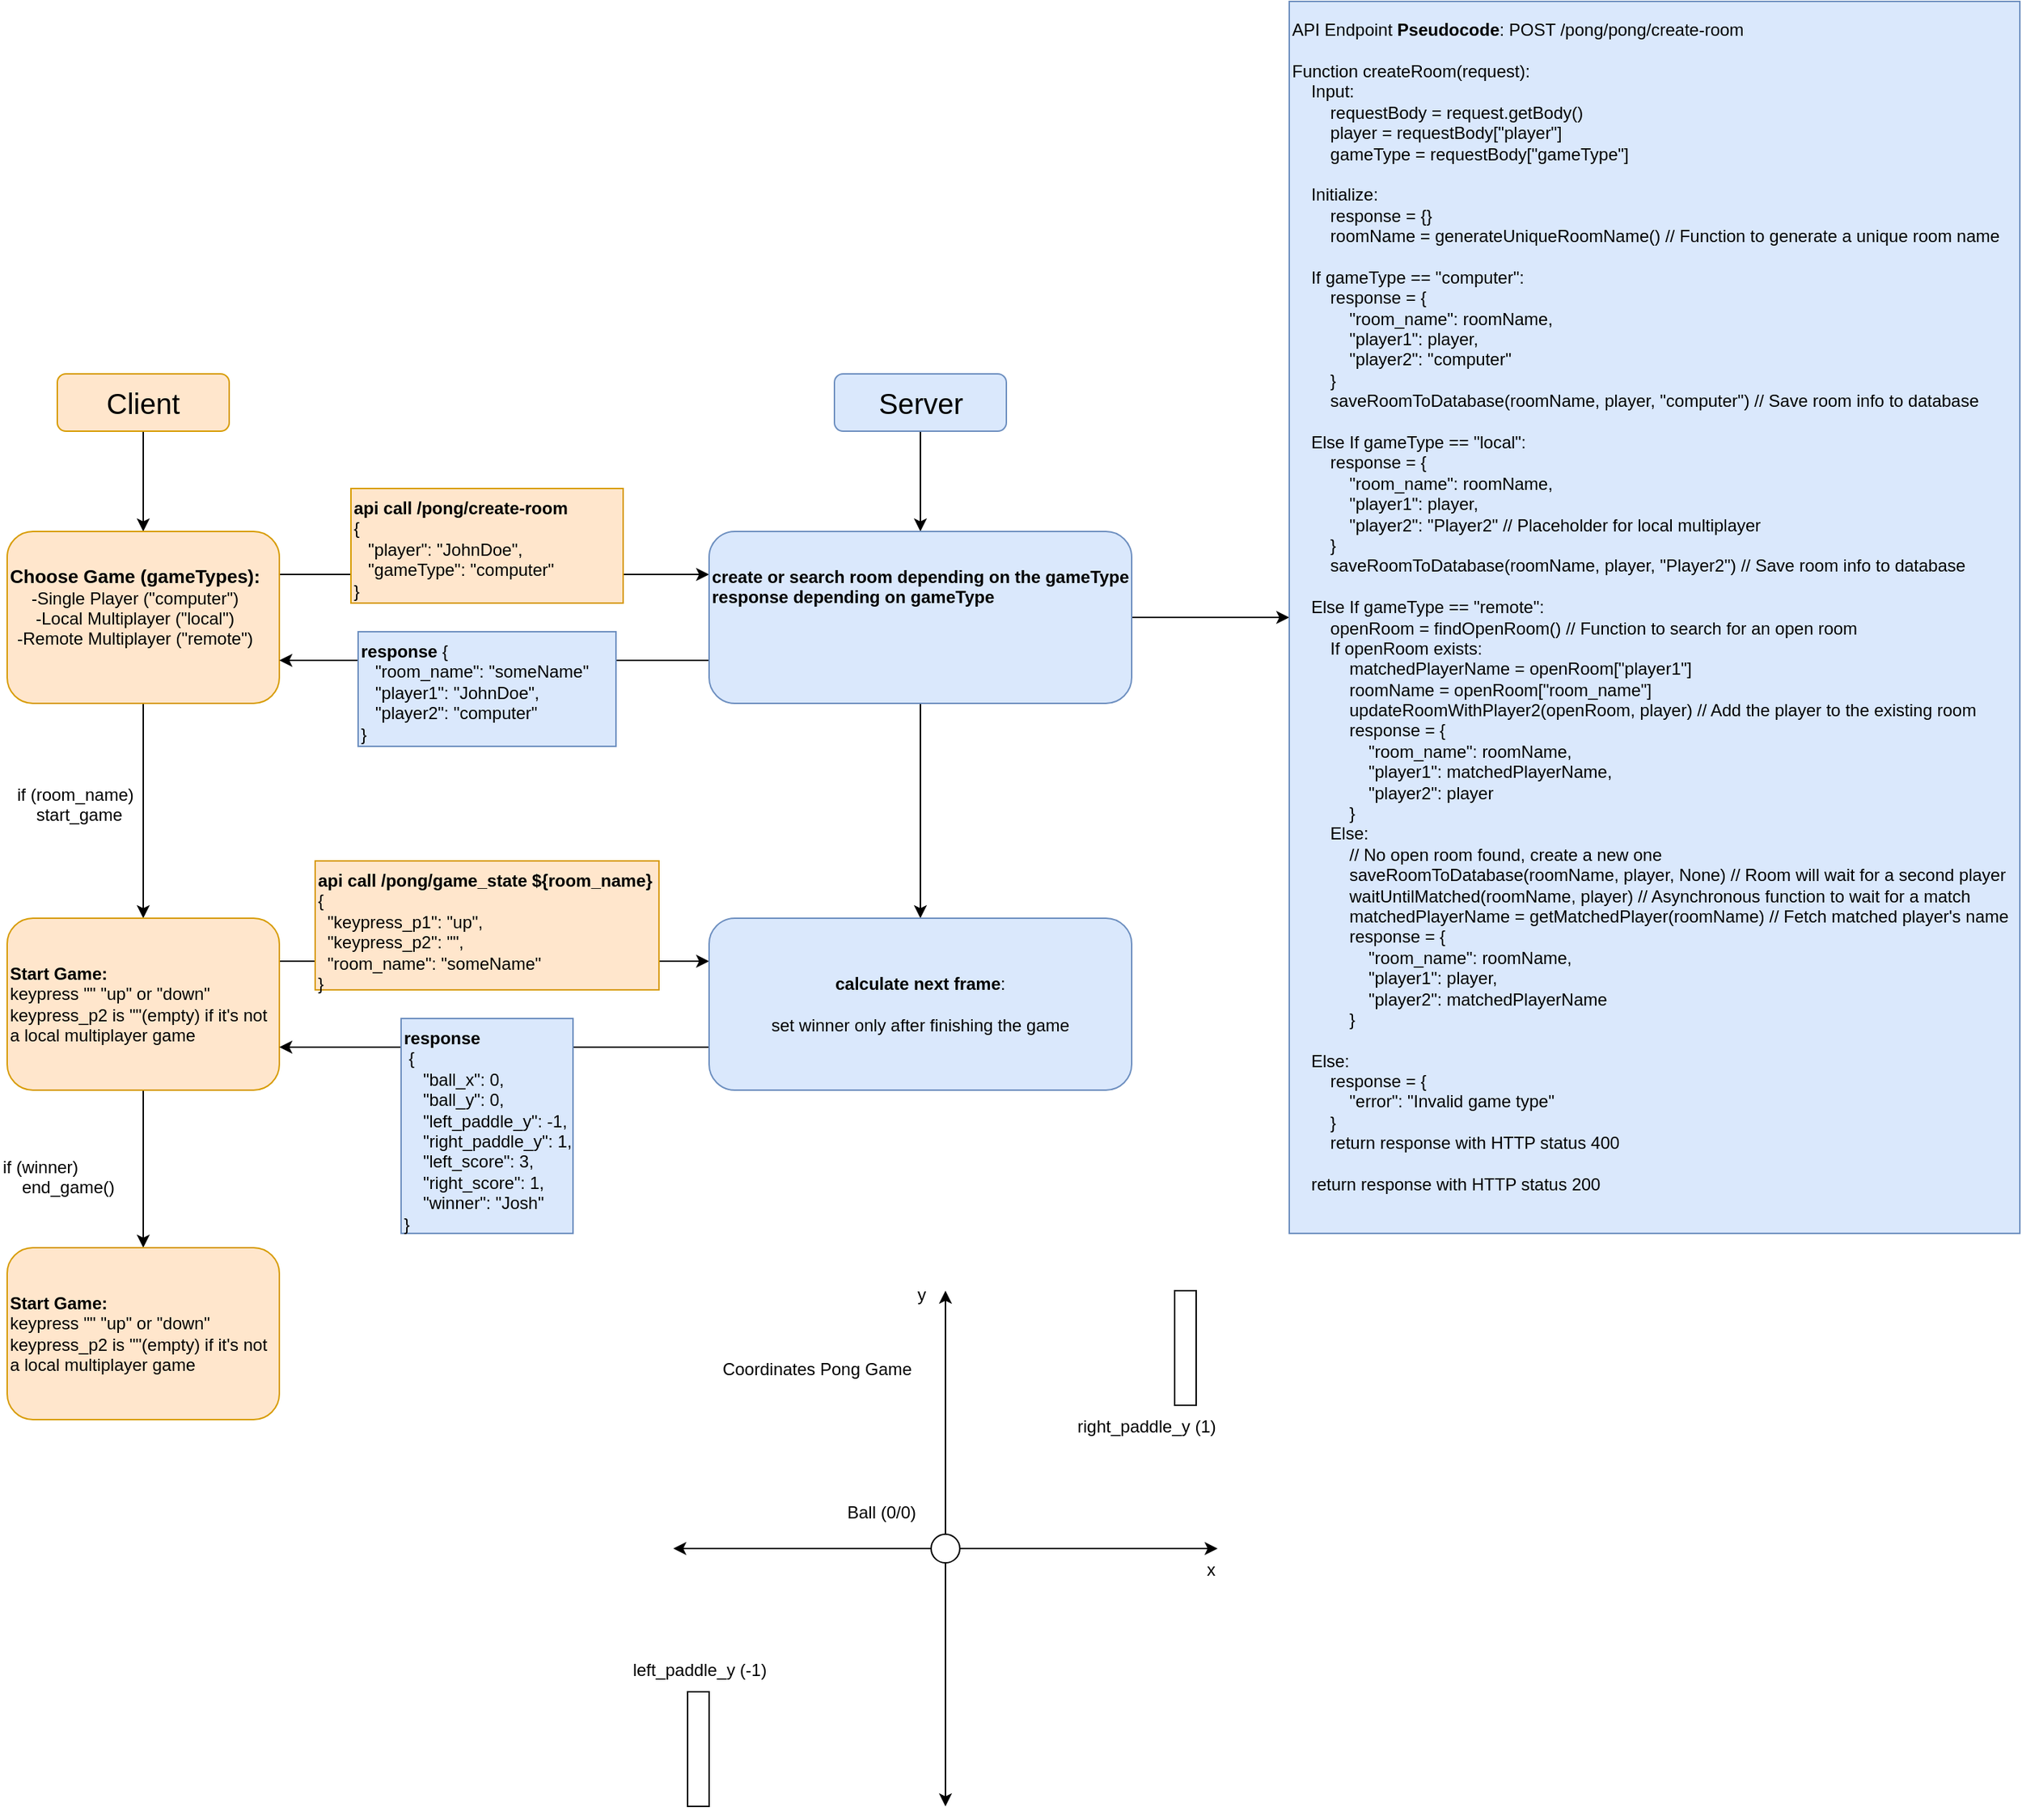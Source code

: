<mxfile version="24.8.6">
  <diagram name="Page-1" id="DvOJFajsWsDJkNUpYscc">
    <mxGraphModel dx="1364" dy="1895" grid="1" gridSize="10" guides="1" tooltips="1" connect="1" arrows="1" fold="1" page="1" pageScale="1" pageWidth="850" pageHeight="1100" math="0" shadow="0">
      <root>
        <mxCell id="0" />
        <mxCell id="1" parent="0" />
        <mxCell id="2lE5Eo7Lk-MTYAhb3dyY-4" value="" style="edgeStyle=orthogonalEdgeStyle;rounded=0;orthogonalLoop=1;jettySize=auto;html=1;" edge="1" parent="1" source="2lE5Eo7Lk-MTYAhb3dyY-1" target="2lE5Eo7Lk-MTYAhb3dyY-3">
          <mxGeometry relative="1" as="geometry" />
        </mxCell>
        <mxCell id="2lE5Eo7Lk-MTYAhb3dyY-1" value="&lt;div align=&quot;center&quot;&gt;&lt;font style=&quot;font-size: 20px;&quot;&gt;Client&lt;/font&gt;&lt;/div&gt;" style="rounded=1;whiteSpace=wrap;html=1;align=center;fillColor=#ffe6cc;strokeColor=#d79b00;" vertex="1" parent="1">
          <mxGeometry x="110" y="40" width="120" height="40" as="geometry" />
        </mxCell>
        <mxCell id="2lE5Eo7Lk-MTYAhb3dyY-6" value="" style="edgeStyle=orthogonalEdgeStyle;rounded=0;orthogonalLoop=1;jettySize=auto;html=1;" edge="1" parent="1" source="2lE5Eo7Lk-MTYAhb3dyY-2" target="2lE5Eo7Lk-MTYAhb3dyY-5">
          <mxGeometry relative="1" as="geometry" />
        </mxCell>
        <mxCell id="2lE5Eo7Lk-MTYAhb3dyY-2" value="&lt;div style=&quot;font-size: 20px;&quot; align=&quot;center&quot;&gt;&lt;font style=&quot;font-size: 20px;&quot;&gt;Server&lt;/font&gt;&lt;/div&gt;" style="rounded=1;whiteSpace=wrap;html=1;align=center;fillColor=#dae8fc;strokeColor=#6c8ebf;" vertex="1" parent="1">
          <mxGeometry x="652.5" y="40" width="120" height="40" as="geometry" />
        </mxCell>
        <mxCell id="2lE5Eo7Lk-MTYAhb3dyY-7" style="edgeStyle=orthogonalEdgeStyle;rounded=0;orthogonalLoop=1;jettySize=auto;html=1;entryX=0;entryY=0.25;entryDx=0;entryDy=0;" edge="1" parent="1" source="2lE5Eo7Lk-MTYAhb3dyY-3" target="2lE5Eo7Lk-MTYAhb3dyY-5">
          <mxGeometry relative="1" as="geometry">
            <Array as="points">
              <mxPoint x="350" y="180" />
              <mxPoint x="350" y="180" />
            </Array>
          </mxGeometry>
        </mxCell>
        <mxCell id="2lE5Eo7Lk-MTYAhb3dyY-16" value="" style="edgeStyle=orthogonalEdgeStyle;rounded=0;orthogonalLoop=1;jettySize=auto;html=1;entryX=0.5;entryY=0;entryDx=0;entryDy=0;" edge="1" parent="1" source="2lE5Eo7Lk-MTYAhb3dyY-3" target="2lE5Eo7Lk-MTYAhb3dyY-17">
          <mxGeometry relative="1" as="geometry">
            <mxPoint x="170" y="380" as="targetPoint" />
          </mxGeometry>
        </mxCell>
        <mxCell id="2lE5Eo7Lk-MTYAhb3dyY-3" value="&lt;div&gt;&lt;font style=&quot;font-size: 13px;&quot;&gt;&lt;b&gt;Choose Game (gameTypes):&lt;/b&gt;&lt;/font&gt;&lt;/div&gt;&lt;div align=&quot;center&quot;&gt;-Single Player (&quot;computer&quot;)&lt;br&gt;&lt;/div&gt;&lt;div align=&quot;center&quot;&gt;-Local Multiplayer (&quot;local&quot;)&lt;/div&gt;&lt;div align=&quot;center&quot;&gt;-Remote Multiplayer (&quot;remote&quot;)&lt;br&gt;&lt;/div&gt;&lt;div&gt;&lt;br&gt;&lt;/div&gt;" style="rounded=1;whiteSpace=wrap;html=1;align=left;fillColor=#ffe6cc;strokeColor=#d79b00;" vertex="1" parent="1">
          <mxGeometry x="75" y="150" width="190" height="120" as="geometry" />
        </mxCell>
        <mxCell id="2lE5Eo7Lk-MTYAhb3dyY-13" value="" style="edgeStyle=orthogonalEdgeStyle;rounded=0;orthogonalLoop=1;jettySize=auto;html=1;" edge="1" parent="1" source="2lE5Eo7Lk-MTYAhb3dyY-5" target="2lE5Eo7Lk-MTYAhb3dyY-12">
          <mxGeometry relative="1" as="geometry" />
        </mxCell>
        <mxCell id="2lE5Eo7Lk-MTYAhb3dyY-14" style="edgeStyle=orthogonalEdgeStyle;rounded=0;orthogonalLoop=1;jettySize=auto;html=1;exitX=0;exitY=0.75;exitDx=0;exitDy=0;entryX=1;entryY=0.75;entryDx=0;entryDy=0;" edge="1" parent="1" source="2lE5Eo7Lk-MTYAhb3dyY-5" target="2lE5Eo7Lk-MTYAhb3dyY-3">
          <mxGeometry relative="1" as="geometry" />
        </mxCell>
        <mxCell id="2lE5Eo7Lk-MTYAhb3dyY-26" style="edgeStyle=orthogonalEdgeStyle;rounded=0;orthogonalLoop=1;jettySize=auto;html=1;" edge="1" parent="1" source="2lE5Eo7Lk-MTYAhb3dyY-5" target="2lE5Eo7Lk-MTYAhb3dyY-18">
          <mxGeometry relative="1" as="geometry" />
        </mxCell>
        <mxCell id="2lE5Eo7Lk-MTYAhb3dyY-5" value="&lt;div&gt;&lt;b&gt;create or search room depending on the gameType&lt;/b&gt;&lt;/div&gt;&lt;div&gt;&lt;b&gt;response depending on gameType&lt;/b&gt;&lt;/div&gt;&lt;div&gt;&lt;b&gt;&lt;br&gt;&lt;/b&gt;&lt;/div&gt;&lt;div&gt;&lt;br&gt;&lt;/div&gt;&lt;div&gt;&lt;br&gt;&lt;/div&gt;" style="rounded=1;whiteSpace=wrap;html=1;align=left;fillColor=#dae8fc;strokeColor=#6c8ebf;" vertex="1" parent="1">
          <mxGeometry x="565" y="150" width="295" height="120" as="geometry" />
        </mxCell>
        <mxCell id="2lE5Eo7Lk-MTYAhb3dyY-9" value="&lt;div&gt;&lt;span class=&quot;hljs-punctuation&quot;&gt;&lt;b&gt;api call /pong/create-room&lt;br&gt;&lt;/b&gt;&lt;/span&gt;&lt;/div&gt;&lt;div&gt;&lt;span class=&quot;hljs-punctuation&quot;&gt;{&lt;/span&gt;&lt;/div&gt;&amp;nbsp;&amp;nbsp; &lt;span class=&quot;hljs-attr&quot;&gt;&quot;player&quot;&lt;/span&gt;&lt;span class=&quot;hljs-punctuation&quot;&gt;:&lt;/span&gt; &lt;span class=&quot;hljs-string&quot;&gt;&quot;JohnDoe&quot;&lt;/span&gt;&lt;span class=&quot;hljs-punctuation&quot;&gt;,&lt;/span&gt;&lt;br&gt;&amp;nbsp;&amp;nbsp; &lt;span class=&quot;hljs-attr&quot;&gt;&quot;gameType&quot;&lt;/span&gt;&lt;span class=&quot;hljs-punctuation&quot;&gt;:&lt;/span&gt; &lt;span class=&quot;hljs-string&quot;&gt;&quot;computer&quot;&lt;/span&gt;&lt;br&gt;&lt;span class=&quot;hljs-punctuation&quot;&gt;}&lt;/span&gt;" style="text;whiteSpace=wrap;html=1;fillColor=#ffe6cc;strokeColor=#d79b00;" vertex="1" parent="1">
          <mxGeometry x="315" y="120" width="190" height="80" as="geometry" />
        </mxCell>
        <mxCell id="2lE5Eo7Lk-MTYAhb3dyY-11" value="&lt;div&gt;&lt;span class=&quot;hljs-punctuation&quot;&gt;&lt;b&gt;response&lt;/b&gt; {&lt;/span&gt;&lt;/div&gt;&lt;div&gt;&lt;span class=&quot;hljs-punctuation&quot;&gt;&amp;nbsp;&amp;nbsp; &quot;room_name&quot;: &quot;someName&quot;&lt;br&gt;&lt;/span&gt;&lt;/div&gt;&amp;nbsp;&amp;nbsp; &lt;span class=&quot;hljs-attr&quot;&gt;&quot;player1&quot;&lt;/span&gt;&lt;span class=&quot;hljs-punctuation&quot;&gt;:&lt;/span&gt; &lt;span class=&quot;hljs-string&quot;&gt;&quot;JohnDoe&quot;&lt;/span&gt;&lt;span class=&quot;hljs-punctuation&quot;&gt;,&lt;/span&gt;&lt;br&gt;&amp;nbsp;&amp;nbsp; &lt;span class=&quot;hljs-attr&quot;&gt;&quot;player2&quot;&lt;/span&gt;&lt;span class=&quot;hljs-punctuation&quot;&gt;:&lt;/span&gt; &lt;span class=&quot;hljs-string&quot;&gt;&quot;computer&quot;&lt;/span&gt;&lt;br&gt;&lt;span class=&quot;hljs-punctuation&quot;&gt;}&lt;/span&gt;" style="text;whiteSpace=wrap;html=1;fillColor=#dae8fc;strokeColor=#6c8ebf;" vertex="1" parent="1">
          <mxGeometry x="320" y="220" width="180" height="80" as="geometry" />
        </mxCell>
        <mxCell id="2lE5Eo7Lk-MTYAhb3dyY-12" value="API Endpoint &lt;b&gt;Pseudocode&lt;/b&gt;: POST /pong/pong/create-room&lt;br&gt;&lt;br&gt;Function createRoom(request):&lt;br&gt;&amp;nbsp;&amp;nbsp;&amp;nbsp; Input:&lt;br&gt;&amp;nbsp;&amp;nbsp;&amp;nbsp;&amp;nbsp;&amp;nbsp;&amp;nbsp;&amp;nbsp; requestBody = request.getBody()&lt;br&gt;&amp;nbsp;&amp;nbsp;&amp;nbsp;&amp;nbsp;&amp;nbsp;&amp;nbsp;&amp;nbsp; player = requestBody[&quot;player&quot;]&lt;br&gt;&amp;nbsp;&amp;nbsp;&amp;nbsp;&amp;nbsp;&amp;nbsp;&amp;nbsp;&amp;nbsp; gameType = requestBody[&quot;gameType&quot;]&lt;br&gt;&amp;nbsp;&amp;nbsp; &amp;nbsp;&lt;br&gt;&amp;nbsp;&amp;nbsp;&amp;nbsp; Initialize:&lt;br&gt;&amp;nbsp;&amp;nbsp;&amp;nbsp;&amp;nbsp;&amp;nbsp;&amp;nbsp;&amp;nbsp; response = {}&lt;br&gt;&amp;nbsp;&amp;nbsp;&amp;nbsp;&amp;nbsp;&amp;nbsp;&amp;nbsp;&amp;nbsp; roomName = generateUniqueRoomName() // Function to generate a unique room name&lt;br&gt;&lt;br&gt;&amp;nbsp;&amp;nbsp;&amp;nbsp; If gameType == &quot;computer&quot;:&lt;br&gt;&amp;nbsp;&amp;nbsp;&amp;nbsp;&amp;nbsp;&amp;nbsp;&amp;nbsp;&amp;nbsp; response = {&lt;br&gt;&amp;nbsp;&amp;nbsp;&amp;nbsp;&amp;nbsp;&amp;nbsp;&amp;nbsp;&amp;nbsp;&amp;nbsp;&amp;nbsp;&amp;nbsp;&amp;nbsp; &quot;room_name&quot;: roomName,&lt;br&gt;&amp;nbsp;&amp;nbsp;&amp;nbsp;&amp;nbsp;&amp;nbsp;&amp;nbsp;&amp;nbsp;&amp;nbsp;&amp;nbsp;&amp;nbsp;&amp;nbsp; &quot;player1&quot;: player,&lt;br&gt;&amp;nbsp;&amp;nbsp;&amp;nbsp;&amp;nbsp;&amp;nbsp;&amp;nbsp;&amp;nbsp;&amp;nbsp;&amp;nbsp;&amp;nbsp;&amp;nbsp; &quot;player2&quot;: &quot;computer&quot;&lt;br&gt;&amp;nbsp;&amp;nbsp;&amp;nbsp;&amp;nbsp;&amp;nbsp;&amp;nbsp;&amp;nbsp; }&lt;br&gt;&amp;nbsp;&amp;nbsp;&amp;nbsp;&amp;nbsp;&amp;nbsp;&amp;nbsp;&amp;nbsp; saveRoomToDatabase(roomName, player, &quot;computer&quot;) // Save room info to database&lt;br&gt;&lt;br&gt;&amp;nbsp;&amp;nbsp;&amp;nbsp; Else If gameType == &quot;local&quot;:&lt;br&gt;&amp;nbsp;&amp;nbsp;&amp;nbsp;&amp;nbsp;&amp;nbsp;&amp;nbsp;&amp;nbsp; response = {&lt;br&gt;&amp;nbsp;&amp;nbsp;&amp;nbsp;&amp;nbsp;&amp;nbsp;&amp;nbsp;&amp;nbsp;&amp;nbsp;&amp;nbsp;&amp;nbsp;&amp;nbsp; &quot;room_name&quot;: roomName,&lt;br&gt;&amp;nbsp;&amp;nbsp;&amp;nbsp;&amp;nbsp;&amp;nbsp;&amp;nbsp;&amp;nbsp;&amp;nbsp;&amp;nbsp;&amp;nbsp;&amp;nbsp; &quot;player1&quot;: player,&lt;br&gt;&amp;nbsp;&amp;nbsp;&amp;nbsp;&amp;nbsp;&amp;nbsp;&amp;nbsp;&amp;nbsp;&amp;nbsp;&amp;nbsp;&amp;nbsp;&amp;nbsp; &quot;player2&quot;: &quot;Player2&quot; // Placeholder for local multiplayer&lt;br&gt;&amp;nbsp;&amp;nbsp;&amp;nbsp;&amp;nbsp;&amp;nbsp;&amp;nbsp;&amp;nbsp; }&lt;br&gt;&amp;nbsp;&amp;nbsp;&amp;nbsp;&amp;nbsp;&amp;nbsp;&amp;nbsp;&amp;nbsp; saveRoomToDatabase(roomName, player, &quot;Player2&quot;) // Save room info to database&lt;br&gt;&lt;br&gt;&amp;nbsp;&amp;nbsp;&amp;nbsp; Else If gameType == &quot;remote&quot;:&lt;br&gt;&amp;nbsp;&amp;nbsp;&amp;nbsp;&amp;nbsp;&amp;nbsp;&amp;nbsp;&amp;nbsp; openRoom = findOpenRoom() // Function to search for an open room&lt;br&gt;&amp;nbsp;&amp;nbsp;&amp;nbsp;&amp;nbsp;&amp;nbsp;&amp;nbsp;&amp;nbsp; If openRoom exists:&lt;br&gt;&amp;nbsp;&amp;nbsp;&amp;nbsp;&amp;nbsp;&amp;nbsp;&amp;nbsp;&amp;nbsp;&amp;nbsp;&amp;nbsp;&amp;nbsp;&amp;nbsp; matchedPlayerName = openRoom[&quot;player1&quot;]&lt;br&gt;&amp;nbsp;&amp;nbsp;&amp;nbsp;&amp;nbsp;&amp;nbsp;&amp;nbsp;&amp;nbsp;&amp;nbsp;&amp;nbsp;&amp;nbsp;&amp;nbsp; roomName = openRoom[&quot;room_name&quot;]&lt;br&gt;&amp;nbsp;&amp;nbsp;&amp;nbsp;&amp;nbsp;&amp;nbsp;&amp;nbsp;&amp;nbsp;&amp;nbsp;&amp;nbsp;&amp;nbsp;&amp;nbsp; updateRoomWithPlayer2(openRoom, player) // Add the player to the existing room&lt;br&gt;&amp;nbsp;&amp;nbsp;&amp;nbsp;&amp;nbsp;&amp;nbsp;&amp;nbsp;&amp;nbsp;&amp;nbsp;&amp;nbsp;&amp;nbsp;&amp;nbsp; response = {&lt;br&gt;&amp;nbsp;&amp;nbsp;&amp;nbsp;&amp;nbsp;&amp;nbsp;&amp;nbsp;&amp;nbsp;&amp;nbsp;&amp;nbsp;&amp;nbsp;&amp;nbsp;&amp;nbsp;&amp;nbsp;&amp;nbsp;&amp;nbsp; &quot;room_name&quot;: roomName,&lt;br&gt;&amp;nbsp;&amp;nbsp;&amp;nbsp;&amp;nbsp;&amp;nbsp;&amp;nbsp;&amp;nbsp;&amp;nbsp;&amp;nbsp;&amp;nbsp;&amp;nbsp;&amp;nbsp;&amp;nbsp;&amp;nbsp;&amp;nbsp; &quot;player1&quot;: matchedPlayerName,&lt;br&gt;&amp;nbsp;&amp;nbsp;&amp;nbsp;&amp;nbsp;&amp;nbsp;&amp;nbsp;&amp;nbsp;&amp;nbsp;&amp;nbsp;&amp;nbsp;&amp;nbsp;&amp;nbsp;&amp;nbsp;&amp;nbsp;&amp;nbsp; &quot;player2&quot;: player&lt;br&gt;&amp;nbsp;&amp;nbsp;&amp;nbsp;&amp;nbsp;&amp;nbsp;&amp;nbsp;&amp;nbsp;&amp;nbsp;&amp;nbsp;&amp;nbsp;&amp;nbsp; }&lt;br&gt;&amp;nbsp;&amp;nbsp;&amp;nbsp;&amp;nbsp;&amp;nbsp;&amp;nbsp;&amp;nbsp; Else:&lt;br&gt;&amp;nbsp;&amp;nbsp;&amp;nbsp;&amp;nbsp;&amp;nbsp;&amp;nbsp;&amp;nbsp;&amp;nbsp;&amp;nbsp;&amp;nbsp;&amp;nbsp; // No open room found, create a new one&lt;br&gt;&amp;nbsp;&amp;nbsp;&amp;nbsp;&amp;nbsp;&amp;nbsp;&amp;nbsp;&amp;nbsp;&amp;nbsp;&amp;nbsp;&amp;nbsp;&amp;nbsp; saveRoomToDatabase(roomName, player, None) // Room will wait for a second player&lt;br&gt;&amp;nbsp;&amp;nbsp;&amp;nbsp;&amp;nbsp;&amp;nbsp;&amp;nbsp;&amp;nbsp;&amp;nbsp;&amp;nbsp;&amp;nbsp;&amp;nbsp; waitUntilMatched(roomName, player) // Asynchronous function to wait for a match&lt;br&gt;&amp;nbsp;&amp;nbsp;&amp;nbsp;&amp;nbsp;&amp;nbsp;&amp;nbsp;&amp;nbsp;&amp;nbsp;&amp;nbsp;&amp;nbsp;&amp;nbsp; matchedPlayerName = getMatchedPlayer(roomName) // Fetch matched player&#39;s name&lt;br&gt;&amp;nbsp;&amp;nbsp;&amp;nbsp;&amp;nbsp;&amp;nbsp;&amp;nbsp;&amp;nbsp;&amp;nbsp;&amp;nbsp;&amp;nbsp;&amp;nbsp; response = {&lt;br&gt;&amp;nbsp;&amp;nbsp;&amp;nbsp;&amp;nbsp;&amp;nbsp;&amp;nbsp;&amp;nbsp;&amp;nbsp;&amp;nbsp;&amp;nbsp;&amp;nbsp;&amp;nbsp;&amp;nbsp;&amp;nbsp;&amp;nbsp; &quot;room_name&quot;: roomName,&lt;br&gt;&amp;nbsp;&amp;nbsp;&amp;nbsp;&amp;nbsp;&amp;nbsp;&amp;nbsp;&amp;nbsp;&amp;nbsp;&amp;nbsp;&amp;nbsp;&amp;nbsp;&amp;nbsp;&amp;nbsp;&amp;nbsp;&amp;nbsp; &quot;player1&quot;: player,&lt;br&gt;&amp;nbsp;&amp;nbsp;&amp;nbsp;&amp;nbsp;&amp;nbsp;&amp;nbsp;&amp;nbsp;&amp;nbsp;&amp;nbsp;&amp;nbsp;&amp;nbsp;&amp;nbsp;&amp;nbsp;&amp;nbsp;&amp;nbsp; &quot;player2&quot;: matchedPlayerName&lt;br&gt;&amp;nbsp;&amp;nbsp;&amp;nbsp;&amp;nbsp;&amp;nbsp;&amp;nbsp;&amp;nbsp;&amp;nbsp;&amp;nbsp;&amp;nbsp;&amp;nbsp; }&lt;br&gt;&lt;br&gt;&amp;nbsp;&amp;nbsp;&amp;nbsp; Else:&lt;br&gt;&amp;nbsp;&amp;nbsp;&amp;nbsp;&amp;nbsp;&amp;nbsp;&amp;nbsp;&amp;nbsp; response = {&lt;br&gt;&amp;nbsp;&amp;nbsp;&amp;nbsp;&amp;nbsp;&amp;nbsp;&amp;nbsp;&amp;nbsp;&amp;nbsp;&amp;nbsp;&amp;nbsp;&amp;nbsp; &quot;error&quot;: &quot;Invalid game type&quot;&lt;br&gt;&amp;nbsp;&amp;nbsp;&amp;nbsp;&amp;nbsp;&amp;nbsp;&amp;nbsp;&amp;nbsp; }&lt;br&gt;&amp;nbsp;&amp;nbsp;&amp;nbsp;&amp;nbsp;&amp;nbsp;&amp;nbsp;&amp;nbsp; return response with HTTP status 400&lt;br&gt;&lt;br&gt;&amp;nbsp;&amp;nbsp;&amp;nbsp; return response with HTTP status 200&lt;div&gt;&lt;br&gt;&lt;/div&gt;" style="rounded=0;whiteSpace=wrap;html=1;align=left;fillColor=#dae8fc;strokeColor=#6c8ebf;" vertex="1" parent="1">
          <mxGeometry x="970" y="-220" width="510" height="860" as="geometry" />
        </mxCell>
        <mxCell id="2lE5Eo7Lk-MTYAhb3dyY-21" style="edgeStyle=orthogonalEdgeStyle;rounded=0;orthogonalLoop=1;jettySize=auto;html=1;exitX=1;exitY=0.25;exitDx=0;exitDy=0;entryX=0;entryY=0.25;entryDx=0;entryDy=0;" edge="1" parent="1" source="2lE5Eo7Lk-MTYAhb3dyY-17" target="2lE5Eo7Lk-MTYAhb3dyY-18">
          <mxGeometry relative="1" as="geometry" />
        </mxCell>
        <mxCell id="2lE5Eo7Lk-MTYAhb3dyY-30" value="" style="edgeStyle=orthogonalEdgeStyle;rounded=0;orthogonalLoop=1;jettySize=auto;html=1;" edge="1" parent="1" source="2lE5Eo7Lk-MTYAhb3dyY-17" target="2lE5Eo7Lk-MTYAhb3dyY-29">
          <mxGeometry relative="1" as="geometry" />
        </mxCell>
        <mxCell id="2lE5Eo7Lk-MTYAhb3dyY-17" value="&lt;div&gt;&lt;b&gt;Start Game:&lt;/b&gt;&lt;/div&gt;&lt;div&gt;keypress &quot;&quot; &quot;up&quot; or &quot;down&quot;&lt;/div&gt;&lt;div&gt;keypress_p2 is &quot;&quot;(empty) if it&#39;s not a local multiplayer game&lt;br&gt;&lt;/div&gt;" style="rounded=1;whiteSpace=wrap;html=1;align=left;fillColor=#ffe6cc;strokeColor=#d79b00;" vertex="1" parent="1">
          <mxGeometry x="75" y="420" width="190" height="120" as="geometry" />
        </mxCell>
        <mxCell id="2lE5Eo7Lk-MTYAhb3dyY-23" style="edgeStyle=orthogonalEdgeStyle;rounded=0;orthogonalLoop=1;jettySize=auto;html=1;exitX=0;exitY=0.75;exitDx=0;exitDy=0;entryX=1;entryY=0.75;entryDx=0;entryDy=0;" edge="1" parent="1" source="2lE5Eo7Lk-MTYAhb3dyY-18" target="2lE5Eo7Lk-MTYAhb3dyY-17">
          <mxGeometry relative="1" as="geometry" />
        </mxCell>
        <mxCell id="2lE5Eo7Lk-MTYAhb3dyY-18" value="&lt;div align=&quot;center&quot;&gt;&lt;b&gt;calculate next frame&lt;/b&gt;:&lt;/div&gt;&lt;div align=&quot;center&quot;&gt;&lt;br&gt;&lt;/div&gt;&lt;div align=&quot;center&quot;&gt;set winner only after finishing the game&lt;br&gt;&lt;/div&gt;" style="rounded=1;whiteSpace=wrap;html=1;align=center;fillColor=#dae8fc;strokeColor=#6c8ebf;" vertex="1" parent="1">
          <mxGeometry x="565" y="420" width="295" height="120" as="geometry" />
        </mxCell>
        <mxCell id="2lE5Eo7Lk-MTYAhb3dyY-22" value="&lt;div&gt;&lt;span class=&quot;hljs-punctuation&quot;&gt;&lt;b&gt;api call /pong/game_state ${room_name}&lt;br&gt;&lt;/b&gt;&lt;/span&gt;&lt;/div&gt;&lt;div&gt;&lt;span class=&quot;hljs-punctuation&quot;&gt;{&lt;/span&gt;&lt;/div&gt;&lt;span class=&quot;hljs-attr&quot;&gt;&amp;nbsp; &quot;keypress_p1&quot;: &quot;up&quot;,&lt;br&gt;&amp;nbsp; &quot;keypress_p2&quot;: &quot;&quot;,&lt;br&gt;&amp;nbsp; &quot;room_name&quot;: &quot;someName&quot;&lt;/span&gt;&lt;br&gt;&lt;span class=&quot;hljs-punctuation&quot;&gt;}&lt;/span&gt;" style="text;whiteSpace=wrap;html=1;fillColor=#ffe6cc;strokeColor=#d79b00;" vertex="1" parent="1">
          <mxGeometry x="290" y="380" width="240" height="90" as="geometry" />
        </mxCell>
        <mxCell id="2lE5Eo7Lk-MTYAhb3dyY-24" value="&lt;div&gt;&lt;span class=&quot;hljs-punctuation&quot;&gt;&lt;b&gt;response&lt;/b&gt; &lt;br&gt;&lt;/span&gt;&lt;/div&gt;&amp;nbsp;{&lt;br&gt;&amp;nbsp;&amp;nbsp;&amp;nbsp; &quot;ball_x&quot;: 0,&lt;br&gt;&amp;nbsp;&amp;nbsp;&amp;nbsp; &quot;ball_y&quot;: 0,&lt;br&gt;&amp;nbsp;&amp;nbsp;&amp;nbsp; &quot;left_paddle_y&quot;: -1,&lt;br&gt;&amp;nbsp;&amp;nbsp;&amp;nbsp; &quot;right_paddle_y&quot;: 1,&lt;br&gt;&amp;nbsp;&amp;nbsp;&amp;nbsp; &quot;left_score&quot;: 3,&lt;br&gt;&amp;nbsp;&amp;nbsp;&amp;nbsp; &quot;right_score&quot;: 1,&lt;br&gt;&amp;nbsp;&amp;nbsp;&amp;nbsp; &quot;winner&quot;: &quot;Josh&quot;&lt;br&gt;}" style="text;whiteSpace=wrap;html=1;fillColor=#dae8fc;strokeColor=#6c8ebf;" vertex="1" parent="1">
          <mxGeometry x="350" y="490" width="120" height="150" as="geometry" />
        </mxCell>
        <mxCell id="2lE5Eo7Lk-MTYAhb3dyY-25" value="&lt;div&gt;if (room_name)&lt;/div&gt;&lt;div&gt;&lt;span style=&quot;white-space: pre;&quot;&gt;&lt;span style=&quot;white-space: pre;&quot;&gt;&amp;nbsp;&amp;nbsp;&amp;nbsp;&amp;nbsp;&lt;/span&gt;&lt;/span&gt;start_game&lt;/div&gt;" style="text;whiteSpace=wrap;html=1;" vertex="1" parent="1">
          <mxGeometry x="80" y="320" width="110" height="50" as="geometry" />
        </mxCell>
        <mxCell id="2lE5Eo7Lk-MTYAhb3dyY-29" value="&lt;div&gt;&lt;b&gt;Start Game:&lt;/b&gt;&lt;/div&gt;&lt;div&gt;keypress &quot;&quot; &quot;up&quot; or &quot;down&quot;&lt;/div&gt;&lt;div&gt;keypress_p2 is &quot;&quot;(empty) if it&#39;s not a local multiplayer game&lt;br&gt;&lt;/div&gt;" style="rounded=1;whiteSpace=wrap;html=1;align=left;fillColor=#ffe6cc;strokeColor=#d79b00;" vertex="1" parent="1">
          <mxGeometry x="75" y="650" width="190" height="120" as="geometry" />
        </mxCell>
        <mxCell id="2lE5Eo7Lk-MTYAhb3dyY-31" value="&lt;div&gt;if (winner)&lt;/div&gt;&lt;div&gt;&lt;span style=&quot;white-space: pre;&quot;&gt;&lt;span style=&quot;white-space: pre;&quot;&gt;&amp;nbsp;&amp;nbsp;&amp;nbsp;&amp;nbsp;end_game()&lt;/span&gt;&lt;/span&gt;&lt;/div&gt;" style="text;whiteSpace=wrap;html=1;" vertex="1" parent="1">
          <mxGeometry x="70" y="580" width="110" height="50" as="geometry" />
        </mxCell>
        <mxCell id="2lE5Eo7Lk-MTYAhb3dyY-32" value="" style="endArrow=classic;startArrow=none;html=1;rounded=0;endFill=1;startFill=0;" edge="1" parent="1" source="2lE5Eo7Lk-MTYAhb3dyY-39">
          <mxGeometry width="50" height="50" relative="1" as="geometry">
            <mxPoint x="730" y="1040" as="sourcePoint" />
            <mxPoint x="730" y="680" as="targetPoint" />
          </mxGeometry>
        </mxCell>
        <mxCell id="2lE5Eo7Lk-MTYAhb3dyY-33" value="" style="endArrow=classic;startArrow=classic;html=1;rounded=0;" edge="1" parent="1">
          <mxGeometry width="50" height="50" relative="1" as="geometry">
            <mxPoint x="540" y="860" as="sourcePoint" />
            <mxPoint x="920" y="860" as="targetPoint" />
          </mxGeometry>
        </mxCell>
        <mxCell id="2lE5Eo7Lk-MTYAhb3dyY-34" value="y" style="text;html=1;align=center;verticalAlign=middle;resizable=0;points=[];autosize=1;strokeColor=none;fillColor=none;" vertex="1" parent="1">
          <mxGeometry x="697.5" y="668" width="30" height="30" as="geometry" />
        </mxCell>
        <mxCell id="2lE5Eo7Lk-MTYAhb3dyY-35" value="x" style="text;html=1;align=center;verticalAlign=middle;resizable=0;points=[];autosize=1;strokeColor=none;fillColor=none;" vertex="1" parent="1">
          <mxGeometry x="900" y="860" width="30" height="30" as="geometry" />
        </mxCell>
        <mxCell id="2lE5Eo7Lk-MTYAhb3dyY-36" value="Coordinates Pong Game" style="text;html=1;align=center;verticalAlign=middle;resizable=0;points=[];autosize=1;strokeColor=none;fillColor=none;" vertex="1" parent="1">
          <mxGeometry x="565" y="720" width="150" height="30" as="geometry" />
        </mxCell>
        <mxCell id="2lE5Eo7Lk-MTYAhb3dyY-37" value="" style="rounded=0;whiteSpace=wrap;html=1;" vertex="1" parent="1">
          <mxGeometry x="550" y="960" width="15" height="80" as="geometry" />
        </mxCell>
        <mxCell id="2lE5Eo7Lk-MTYAhb3dyY-38" value="" style="rounded=0;whiteSpace=wrap;html=1;" vertex="1" parent="1">
          <mxGeometry x="890" y="680" width="15" height="80" as="geometry" />
        </mxCell>
        <mxCell id="2lE5Eo7Lk-MTYAhb3dyY-42" value="" style="endArrow=none;startArrow=classic;html=1;rounded=0;endFill=0;" edge="1" parent="1" target="2lE5Eo7Lk-MTYAhb3dyY-39">
          <mxGeometry width="50" height="50" relative="1" as="geometry">
            <mxPoint x="730" y="1040" as="sourcePoint" />
            <mxPoint x="730" y="680" as="targetPoint" />
          </mxGeometry>
        </mxCell>
        <mxCell id="2lE5Eo7Lk-MTYAhb3dyY-39" value="" style="ellipse;whiteSpace=wrap;html=1;aspect=fixed;" vertex="1" parent="1">
          <mxGeometry x="720" y="850" width="20" height="20" as="geometry" />
        </mxCell>
        <mxCell id="2lE5Eo7Lk-MTYAhb3dyY-43" value="Ball (0/0)" style="text;html=1;align=center;verticalAlign=middle;resizable=0;points=[];autosize=1;strokeColor=none;fillColor=none;" vertex="1" parent="1">
          <mxGeometry x="650" y="820" width="70" height="30" as="geometry" />
        </mxCell>
        <mxCell id="2lE5Eo7Lk-MTYAhb3dyY-44" value="left_paddle_y (-1)" style="text;html=1;align=center;verticalAlign=middle;resizable=0;points=[];autosize=1;strokeColor=none;fillColor=none;" vertex="1" parent="1">
          <mxGeometry x="497.5" y="930" width="120" height="30" as="geometry" />
        </mxCell>
        <mxCell id="2lE5Eo7Lk-MTYAhb3dyY-45" value="right_paddle_y (1)" style="text;html=1;align=center;verticalAlign=middle;resizable=0;points=[];autosize=1;strokeColor=none;fillColor=none;" vertex="1" parent="1">
          <mxGeometry x="810" y="760" width="120" height="30" as="geometry" />
        </mxCell>
      </root>
    </mxGraphModel>
  </diagram>
</mxfile>
